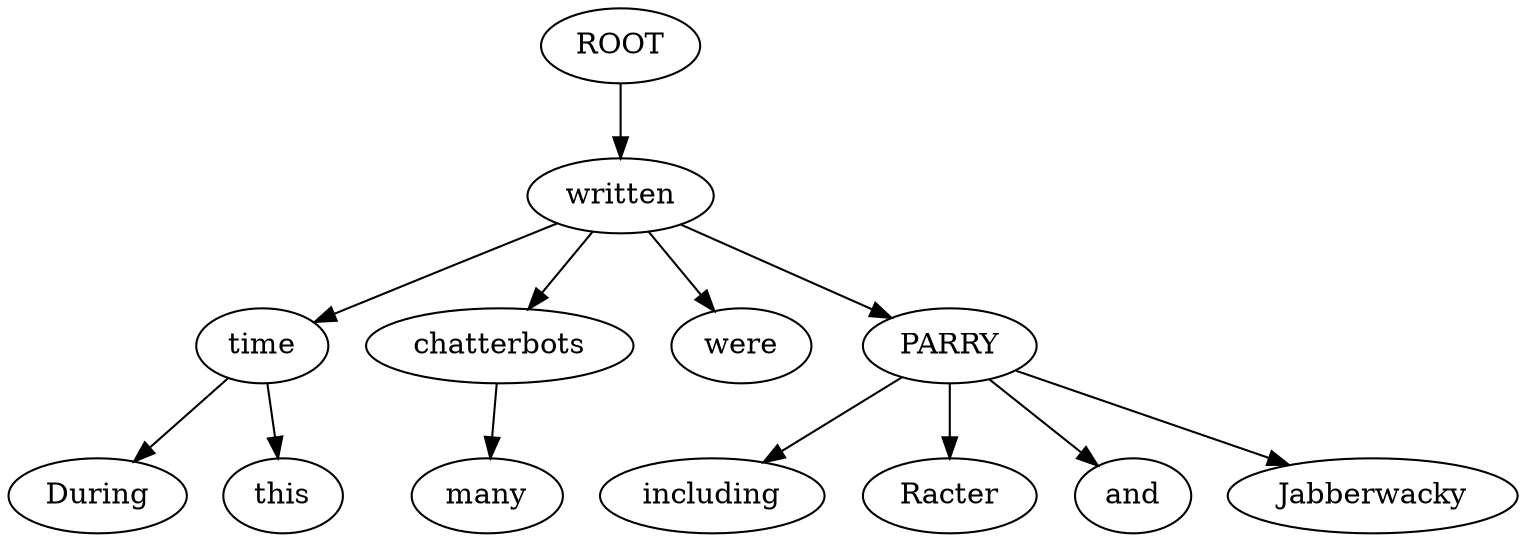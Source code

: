 digraph graph15 {
	node0 [label="ROOT"];
	node1 [label="During"];
	node2 [label="this"];
	node3 [label="time"];
	node5 [label="many"];
	node6 [label="chatterbots"];
	node7 [label="were"];
	node8 [label="written"];
	node9 [label="including"];
	node10 [label="PARRY"];
	node12 [label="Racter"];
	node14 [label="and"];
	node15 [label="Jabberwacky"];
	node0 -> node8;
	node3 -> node1;
	node3 -> node2;
	node8 -> node3;
	node6 -> node5;
	node8 -> node6;
	node8 -> node7;
	node10 -> node9;
	node8 -> node10;
	node10 -> node12;
	node10 -> node14;
	node10 -> node15;
}
